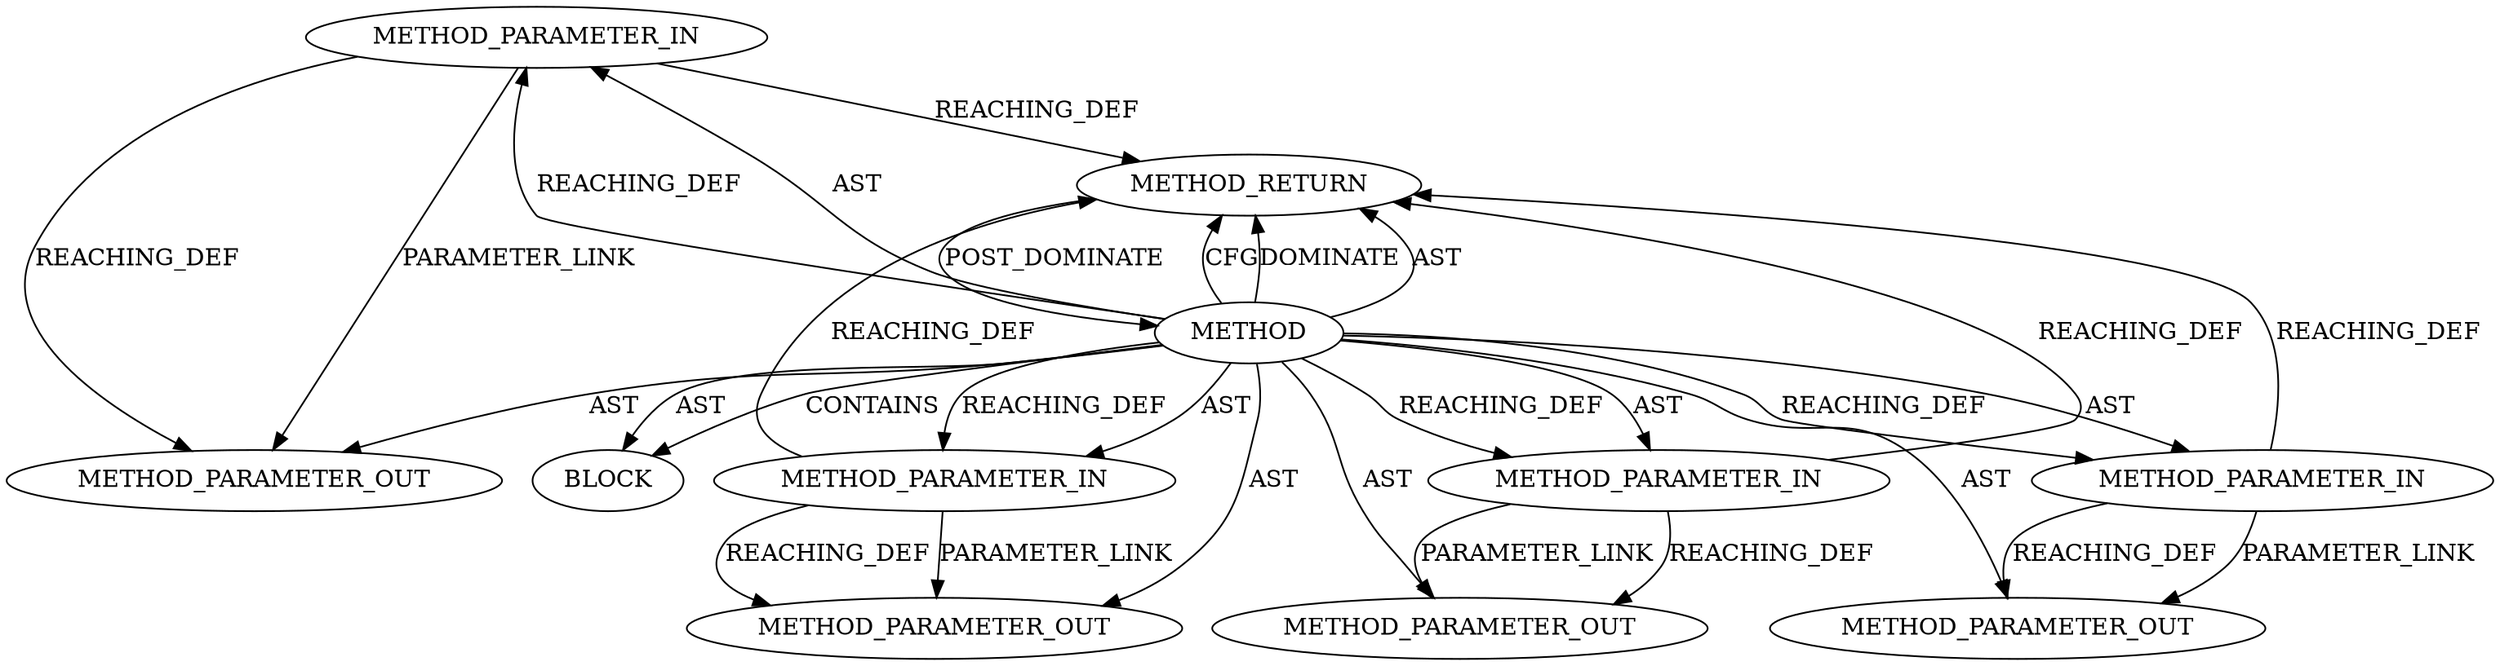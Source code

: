digraph {
  26790 [label=METHOD_PARAMETER_IN ORDER=1 CODE="p1" IS_VARIADIC=false TYPE_FULL_NAME="ANY" EVALUATION_STRATEGY="BY_VALUE" INDEX=1 NAME="p1"]
  26793 [label=METHOD_PARAMETER_IN ORDER=4 CODE="p4" IS_VARIADIC=false TYPE_FULL_NAME="ANY" EVALUATION_STRATEGY="BY_VALUE" INDEX=4 NAME="p4"]
  26789 [label=METHOD AST_PARENT_TYPE="NAMESPACE_BLOCK" AST_PARENT_FULL_NAME="<global>" ORDER=0 CODE="<empty>" FULL_NAME="ctx->cipher->do_cipher" IS_EXTERNAL=true FILENAME="<empty>" SIGNATURE="" NAME="ctx->cipher->do_cipher"]
  26794 [label=BLOCK ORDER=1 ARGUMENT_INDEX=1 CODE="<empty>" TYPE_FULL_NAME="ANY"]
  27714 [label=METHOD_PARAMETER_OUT ORDER=2 CODE="p2" IS_VARIADIC=false TYPE_FULL_NAME="ANY" EVALUATION_STRATEGY="BY_VALUE" INDEX=2 NAME="p2"]
  27713 [label=METHOD_PARAMETER_OUT ORDER=1 CODE="p1" IS_VARIADIC=false TYPE_FULL_NAME="ANY" EVALUATION_STRATEGY="BY_VALUE" INDEX=1 NAME="p1"]
  27715 [label=METHOD_PARAMETER_OUT ORDER=3 CODE="p3" IS_VARIADIC=false TYPE_FULL_NAME="ANY" EVALUATION_STRATEGY="BY_VALUE" INDEX=3 NAME="p3"]
  26792 [label=METHOD_PARAMETER_IN ORDER=3 CODE="p3" IS_VARIADIC=false TYPE_FULL_NAME="ANY" EVALUATION_STRATEGY="BY_VALUE" INDEX=3 NAME="p3"]
  27716 [label=METHOD_PARAMETER_OUT ORDER=4 CODE="p4" IS_VARIADIC=false TYPE_FULL_NAME="ANY" EVALUATION_STRATEGY="BY_VALUE" INDEX=4 NAME="p4"]
  26791 [label=METHOD_PARAMETER_IN ORDER=2 CODE="p2" IS_VARIADIC=false TYPE_FULL_NAME="ANY" EVALUATION_STRATEGY="BY_VALUE" INDEX=2 NAME="p2"]
  26795 [label=METHOD_RETURN ORDER=2 CODE="RET" TYPE_FULL_NAME="ANY" EVALUATION_STRATEGY="BY_VALUE"]
  26789 -> 26790 [label=AST ]
  26790 -> 27713 [label=REACHING_DEF VARIABLE="p1"]
  26789 -> 27716 [label=AST ]
  26791 -> 26795 [label=REACHING_DEF VARIABLE="p2"]
  26792 -> 27715 [label=REACHING_DEF VARIABLE="p3"]
  26795 -> 26789 [label=POST_DOMINATE ]
  26789 -> 26795 [label=CFG ]
  26793 -> 26795 [label=REACHING_DEF VARIABLE="p4"]
  26790 -> 26795 [label=REACHING_DEF VARIABLE="p1"]
  26792 -> 26795 [label=REACHING_DEF VARIABLE="p3"]
  26789 -> 26792 [label=AST ]
  26790 -> 27713 [label=PARAMETER_LINK ]
  26792 -> 27715 [label=PARAMETER_LINK ]
  26793 -> 27716 [label=PARAMETER_LINK ]
  26789 -> 27713 [label=AST ]
  26789 -> 26793 [label=AST ]
  26793 -> 27716 [label=REACHING_DEF VARIABLE="p4"]
  26789 -> 26790 [label=REACHING_DEF VARIABLE=""]
  26789 -> 26793 [label=REACHING_DEF VARIABLE=""]
  26789 -> 26794 [label=CONTAINS ]
  26789 -> 26794 [label=AST ]
  26789 -> 26791 [label=REACHING_DEF VARIABLE=""]
  26789 -> 27714 [label=AST ]
  26791 -> 27714 [label=PARAMETER_LINK ]
  26789 -> 27715 [label=AST ]
  26789 -> 26795 [label=DOMINATE ]
  26791 -> 27714 [label=REACHING_DEF VARIABLE="p2"]
  26789 -> 26795 [label=AST ]
  26789 -> 26792 [label=REACHING_DEF VARIABLE=""]
  26789 -> 26791 [label=AST ]
}
